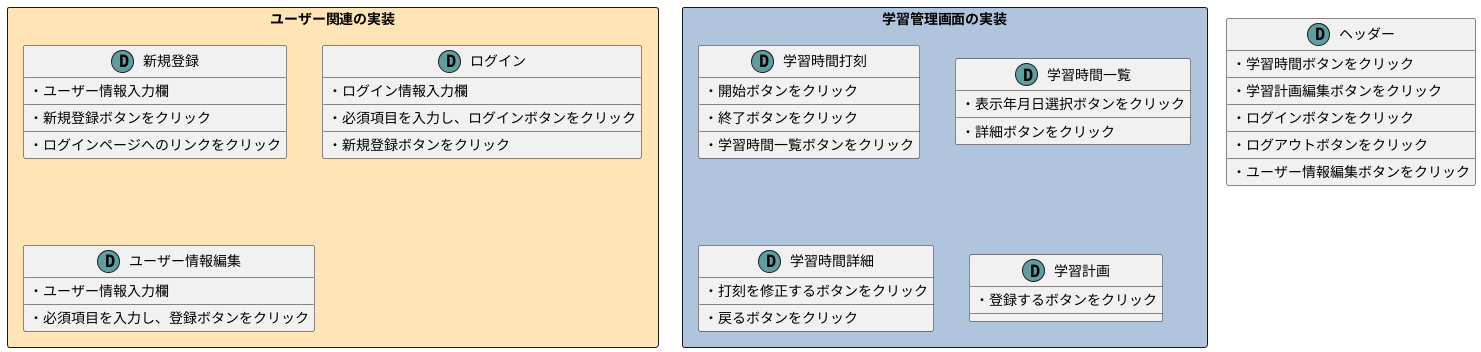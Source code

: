 @startuml displays

!define Display(name, desc) entity name as "desc" << (D,#5f9ea0) >>

Display(header, "ヘッダー") {
  ・学習時間ボタンをクリック
  __
  ・学習計画編集ボタンをクリック
  __
  ・ログインボタンをクリック
  __
  ・ログアウトボタンをクリック
  __
  ・ユーザー情報編集ボタンをクリック
}
package "ユーザー関連の実装" <<Rectangle>> #ffe4b5 {

  Display(sign_up, "新規登録") {
    ・ユーザー情報入力欄
    __
    ・新規登録ボタンをクリック
    __
    ・ログインページへのリンクをクリック
  }

  Display(sign_in, "ログイン") {
    ・ログイン情報入力欄
    __
    ・必須項目を入力し、ログインボタンをクリック
    __
    ・新規登録ボタンをクリック
  }

  Display(edit_user, "ユーザー情報編集") {
    ・ユーザー情報入力欄
    __
    ・必須項目を入力し、登録ボタンをクリック
  }

}

package "学習管理画面の実装" <<Rectangle>> #b0c4de {

  Display(record_study, "学習時間打刻") {
    ・開始ボタンをクリック
    __
    ・終了ボタンをクリック
    __
    ・学習時間一覧ボタンをクリック
  }

  Display(index_study, "学習時間一覧") {
    ・表示年月日選択ボタンをクリック
    __
    ・詳細ボタンをクリック
  }

  Display(show_study, "学習時間詳細") {
    ・打刻を修正するボタンをクリック
    __
    ・戻るボタンをクリック
  }

  Display(schedule, "学習計画") {
    ・登録するボタンをクリック
  }

}
@enduml
